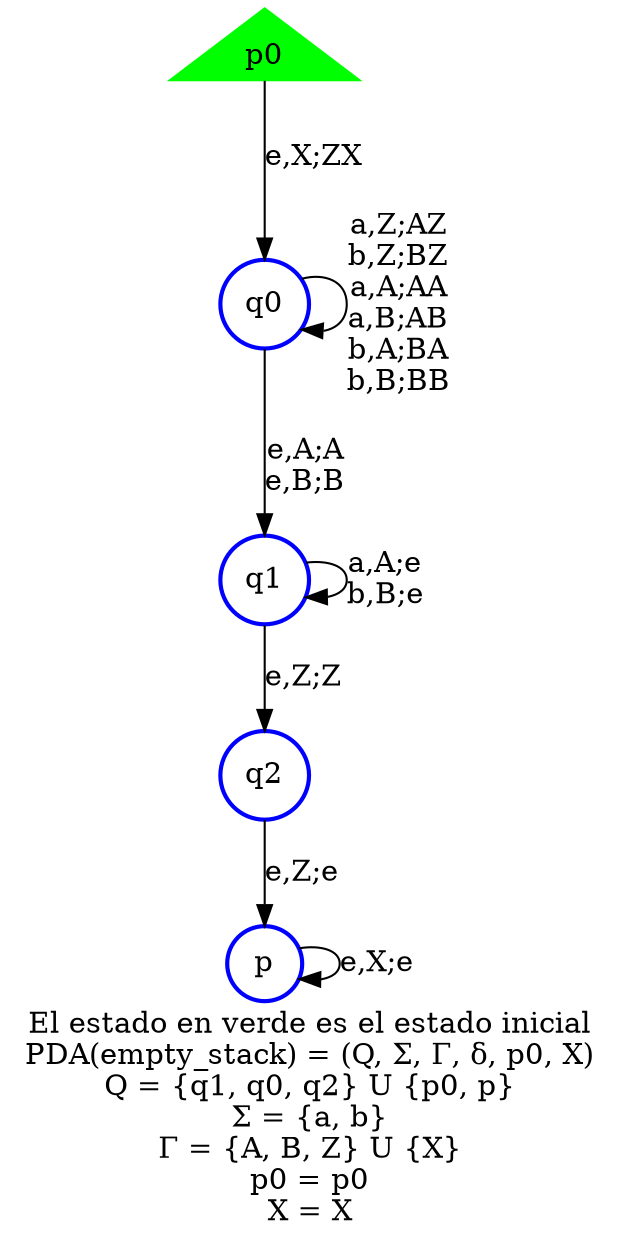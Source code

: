 digraph PDA {
	graph [bb="0,0,256.75,452",
		constraint=false,
		label="El estado en verde es el estado inicial
PDA(empty_stack) = (Q, Σ, Γ, δ, p0, X)
Q = {q1, q0, q2} U {p0, p}
Σ = {a, b}
Γ = {A, \
B, Z} U {X}
p0 = p0
X = X
",
		lheight=1.97,
		lp="128.38,74.875",
		lwidth=3.34
	];
	node [label="\N"];
	q0	[color=blue,
		height=0.55906,
		label=q0,
		pos="97.625,404.75",
		shape=circle,
		style=bold,
		width=0.55906];
	q0 -> q0	[label="a,Z;AZ
b,Z;BZ
a,A;AA
a,B;AB
b,A;BA
b,B;BB",
		lp="177.63,404.75",
		pos="e,117.32,392.47 113.14,415.4 132.65,423.97 155.88,420.42 155.88,404.75 155.88,393.04 142.89,388.1 128.18,389.94"];
	q1	[color=blue,
		height=0.55906,
		label=q1,
		pos="97.625,269.88",
		shape=circle,
		style=bold,
		width=0.55906];
	q0 -> q1	[label="e,A;A
e,B;B",
		lp="114.12,323.75",
		pos="e,97.625,290.21 97.625,392.43 97.625,372.46 97.625,330.37 97.625,301.36"];
	q1 -> q1	[label="a,A;e
b,B;e",
		lp="150.75,269.88",
		pos="e,116.46,261.61 116.46,278.15 126.55,279.55 135.75,276.8 135.75,269.88 135.75,265.77 132.51,263.13 127.76,261.96"];
	q2	[color=blue,
		height=0.55906,
		label=q2,
		peripheries=1,
		pos="97.625,173.88",
		shape=circle,
		style=bold,
		width=0.55906];
	q1 -> q2	[label="e,Z;Z",
		lp="112.62,223.88",
		pos="e,97.625,198.32 97.625,249.4 97.625,237.92 97.625,223.06 97.625,209.63"];
	p	[color=blue,
		label=p,
		shape=circle,
		style=bold];
	q2 -> p	[label="e,Z;e"];
	p0	[color=green,
		label=p0,
		shape=triangle,
		style=filled];
	p0 -> q0	[label="e,X;ZX"];
	p -> p	[label="e,X;e"];
}
